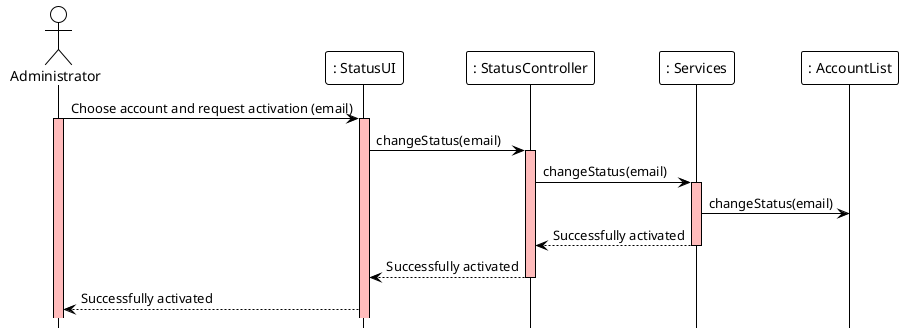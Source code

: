 @startuml
!theme plain
hide footbox
actor Administrator  as Administrator #white
participant ": StatusUI" as UI #white
participant ": StatusController" as Controller #white
participant ": Services" as Services #white
participant ": AccountList" as Account #white

'Administrator ->  Controller : 1.Choose account and request activation
Administrator ->  UI : Choose account and request activation (email)
activate UI #FFBBBB
activate Administrator #FFBBBB
UI -> Controller: changeStatus(email)
activate Controller #FFBBBB
Controller -> Services : changeStatus(email)
activate Services #FFBBBB
Services -> Account: changeStatus(email)
Services --> Controller : Successfully activated
deactivate Services
Controller --> UI : Successfully activated
deactivate Controller
UI --> Administrator: Successfully activated
@enduml